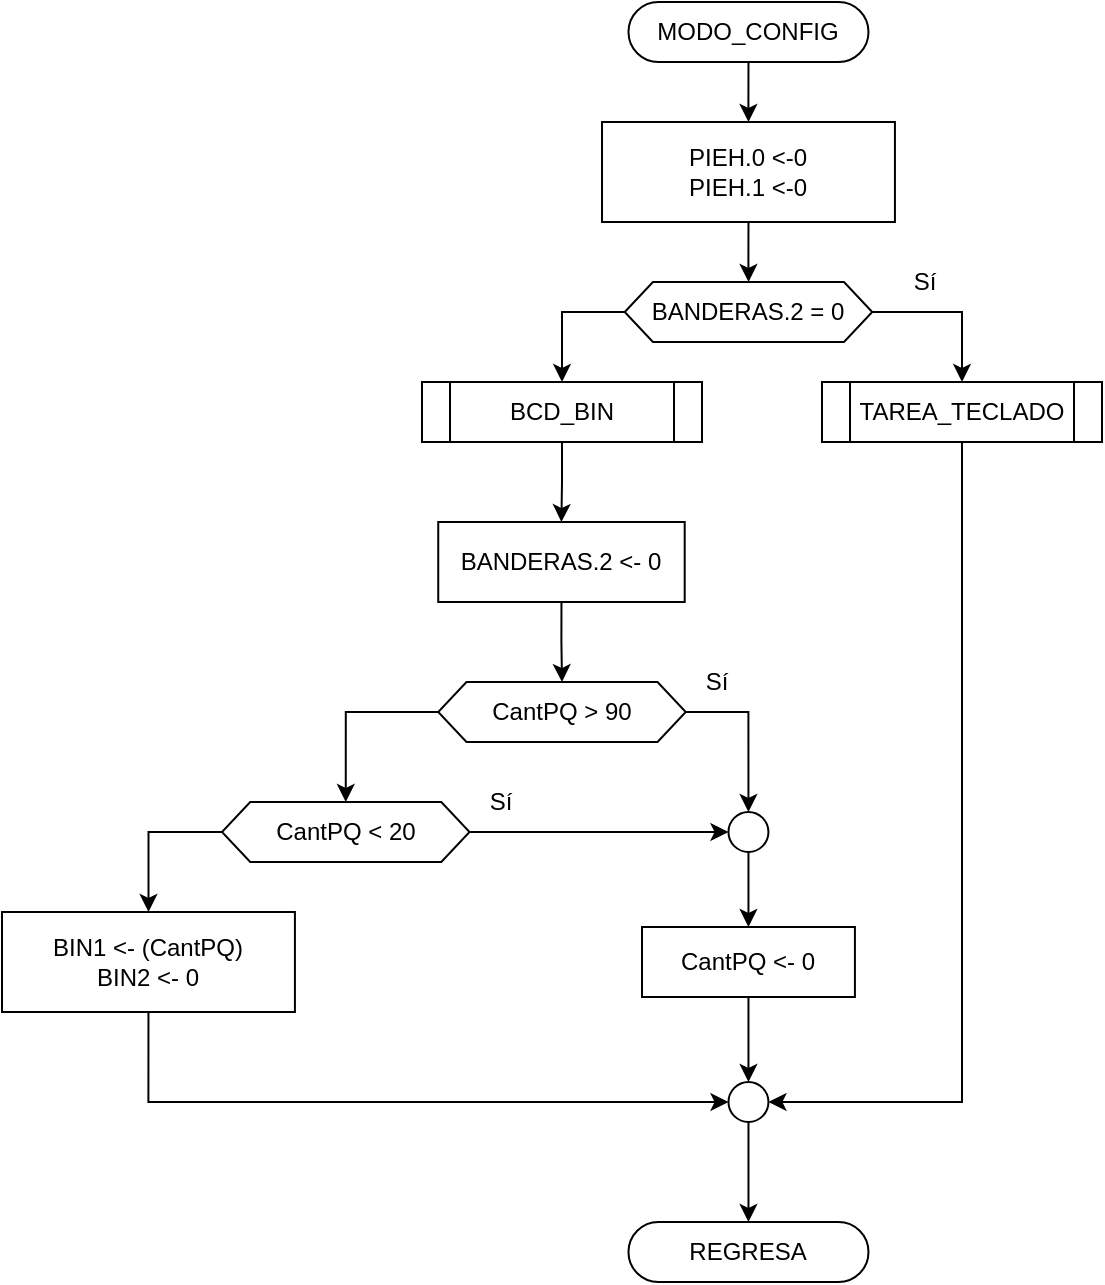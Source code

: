 <mxfile version="13.3.9" type="device"><diagram id="n9UKLYgIeXgXF9wqxJ2O" name="Page-1"><mxGraphModel dx="1652" dy="811" grid="1" gridSize="10" guides="1" tooltips="1" connect="1" arrows="1" fold="1" page="1" pageScale="1" pageWidth="827" pageHeight="1169" math="0" shadow="0"><root><mxCell id="0"/><mxCell id="1" parent="0"/><mxCell id="t-FMP8WpGoCZJFoMs3YB-1" style="edgeStyle=orthogonalEdgeStyle;rounded=0;orthogonalLoop=1;jettySize=auto;html=1;exitX=0.5;exitY=1;exitDx=0;exitDy=0;" edge="1" parent="1" source="t-FMP8WpGoCZJFoMs3YB-2" target="t-FMP8WpGoCZJFoMs3YB-4"><mxGeometry relative="1" as="geometry"/></mxCell><mxCell id="t-FMP8WpGoCZJFoMs3YB-2" value="MODO_CONFIG" style="rounded=1;whiteSpace=wrap;html=1;fontSize=12;glass=0;strokeWidth=1;shadow=0;arcSize=50;" vertex="1" parent="1"><mxGeometry x="-466.76" y="70" width="120" height="30" as="geometry"/></mxCell><mxCell id="t-FMP8WpGoCZJFoMs3YB-3" style="edgeStyle=orthogonalEdgeStyle;rounded=0;orthogonalLoop=1;jettySize=auto;html=1;exitX=0.5;exitY=1;exitDx=0;exitDy=0;" edge="1" parent="1" source="t-FMP8WpGoCZJFoMs3YB-4" target="t-FMP8WpGoCZJFoMs3YB-6"><mxGeometry relative="1" as="geometry"><mxPoint x="-406.76" y="190" as="targetPoint"/></mxGeometry></mxCell><mxCell id="t-FMP8WpGoCZJFoMs3YB-4" value="PIEH.0 &amp;lt;-0&lt;br&gt;PIEH.1 &amp;lt;-0" style="rounded=0;whiteSpace=wrap;html=1;" vertex="1" parent="1"><mxGeometry x="-479.99" y="130" width="146.46" height="50" as="geometry"/></mxCell><mxCell id="t-FMP8WpGoCZJFoMs3YB-8" style="edgeStyle=orthogonalEdgeStyle;rounded=0;orthogonalLoop=1;jettySize=auto;html=1;exitX=1;exitY=0.5;exitDx=0;exitDy=0;entryX=0.5;entryY=0;entryDx=0;entryDy=0;" edge="1" parent="1" source="t-FMP8WpGoCZJFoMs3YB-6" target="t-FMP8WpGoCZJFoMs3YB-7"><mxGeometry relative="1" as="geometry"/></mxCell><mxCell id="t-FMP8WpGoCZJFoMs3YB-11" style="edgeStyle=orthogonalEdgeStyle;rounded=0;orthogonalLoop=1;jettySize=auto;html=1;exitX=0;exitY=0.5;exitDx=0;exitDy=0;entryX=0.5;entryY=0;entryDx=0;entryDy=0;" edge="1" parent="1" source="t-FMP8WpGoCZJFoMs3YB-6" target="t-FMP8WpGoCZJFoMs3YB-10"><mxGeometry relative="1" as="geometry"/></mxCell><mxCell id="t-FMP8WpGoCZJFoMs3YB-6" value="BANDERAS.2 = 0" style="shape=hexagon;perimeter=hexagonPerimeter2;whiteSpace=wrap;html=1;size=0.114;" vertex="1" parent="1"><mxGeometry x="-468.64" y="210" width="123.76" height="30" as="geometry"/></mxCell><mxCell id="t-FMP8WpGoCZJFoMs3YB-35" style="edgeStyle=orthogonalEdgeStyle;rounded=0;orthogonalLoop=1;jettySize=auto;html=1;exitX=0.5;exitY=1;exitDx=0;exitDy=0;entryX=1;entryY=0.5;entryDx=0;entryDy=0;" edge="1" parent="1" source="t-FMP8WpGoCZJFoMs3YB-7" target="t-FMP8WpGoCZJFoMs3YB-16"><mxGeometry relative="1" as="geometry"/></mxCell><mxCell id="t-FMP8WpGoCZJFoMs3YB-7" value="TAREA_TECLADO" style="shape=process;whiteSpace=wrap;html=1;backgroundOutline=1;" vertex="1" parent="1"><mxGeometry x="-370" y="260" width="140" height="30" as="geometry"/></mxCell><mxCell id="t-FMP8WpGoCZJFoMs3YB-9" value="Sí" style="text;html=1;align=center;verticalAlign=middle;resizable=0;points=[];autosize=1;" vertex="1" parent="1"><mxGeometry x="-333.54" y="200" width="30" height="20" as="geometry"/></mxCell><mxCell id="t-FMP8WpGoCZJFoMs3YB-13" style="edgeStyle=orthogonalEdgeStyle;rounded=0;orthogonalLoop=1;jettySize=auto;html=1;exitX=0.5;exitY=1;exitDx=0;exitDy=0;" edge="1" parent="1" source="t-FMP8WpGoCZJFoMs3YB-10" target="t-FMP8WpGoCZJFoMs3YB-12"><mxGeometry relative="1" as="geometry"/></mxCell><mxCell id="t-FMP8WpGoCZJFoMs3YB-10" value="BCD_BIN" style="shape=process;whiteSpace=wrap;html=1;backgroundOutline=1;" vertex="1" parent="1"><mxGeometry x="-570" y="260" width="140" height="30" as="geometry"/></mxCell><mxCell id="t-FMP8WpGoCZJFoMs3YB-15" style="edgeStyle=orthogonalEdgeStyle;rounded=0;orthogonalLoop=1;jettySize=auto;html=1;exitX=0.5;exitY=1;exitDx=0;exitDy=0;entryX=0.5;entryY=0;entryDx=0;entryDy=0;" edge="1" parent="1" source="t-FMP8WpGoCZJFoMs3YB-12" target="t-FMP8WpGoCZJFoMs3YB-14"><mxGeometry relative="1" as="geometry"/></mxCell><mxCell id="t-FMP8WpGoCZJFoMs3YB-12" value="BANDERAS.2 &amp;lt;- 0" style="rounded=0;whiteSpace=wrap;html=1;" vertex="1" parent="1"><mxGeometry x="-561.88" y="330" width="123.23" height="40" as="geometry"/></mxCell><mxCell id="t-FMP8WpGoCZJFoMs3YB-21" style="edgeStyle=orthogonalEdgeStyle;rounded=0;orthogonalLoop=1;jettySize=auto;html=1;exitX=0;exitY=0.5;exitDx=0;exitDy=0;entryX=0.5;entryY=0;entryDx=0;entryDy=0;" edge="1" parent="1" source="t-FMP8WpGoCZJFoMs3YB-14" target="t-FMP8WpGoCZJFoMs3YB-20"><mxGeometry relative="1" as="geometry"/></mxCell><mxCell id="t-FMP8WpGoCZJFoMs3YB-29" style="edgeStyle=orthogonalEdgeStyle;rounded=0;orthogonalLoop=1;jettySize=auto;html=1;exitX=1;exitY=0.5;exitDx=0;exitDy=0;entryX=0.5;entryY=0;entryDx=0;entryDy=0;" edge="1" parent="1" source="t-FMP8WpGoCZJFoMs3YB-14" target="t-FMP8WpGoCZJFoMs3YB-26"><mxGeometry relative="1" as="geometry"/></mxCell><mxCell id="t-FMP8WpGoCZJFoMs3YB-14" value="CantPQ &amp;gt; 90" style="shape=hexagon;perimeter=hexagonPerimeter2;whiteSpace=wrap;html=1;size=0.114;" vertex="1" parent="1"><mxGeometry x="-561.88" y="410" width="123.76" height="30" as="geometry"/></mxCell><mxCell id="t-FMP8WpGoCZJFoMs3YB-18" style="edgeStyle=orthogonalEdgeStyle;rounded=0;orthogonalLoop=1;jettySize=auto;html=1;exitX=0.5;exitY=1;exitDx=0;exitDy=0;entryX=0.5;entryY=0;entryDx=0;entryDy=0;" edge="1" parent="1" source="t-FMP8WpGoCZJFoMs3YB-16" target="t-FMP8WpGoCZJFoMs3YB-17"><mxGeometry relative="1" as="geometry"/></mxCell><mxCell id="t-FMP8WpGoCZJFoMs3YB-16" value="" style="ellipse;whiteSpace=wrap;html=1;aspect=fixed;" vertex="1" parent="1"><mxGeometry x="-416.76" y="610" width="20" height="20" as="geometry"/></mxCell><mxCell id="t-FMP8WpGoCZJFoMs3YB-17" value="REGRESA" style="rounded=1;whiteSpace=wrap;html=1;fontSize=12;glass=0;strokeWidth=1;shadow=0;arcSize=50;" vertex="1" parent="1"><mxGeometry x="-466.76" y="680" width="120" height="30" as="geometry"/></mxCell><mxCell id="t-FMP8WpGoCZJFoMs3YB-28" style="edgeStyle=orthogonalEdgeStyle;rounded=0;orthogonalLoop=1;jettySize=auto;html=1;exitX=1;exitY=0.5;exitDx=0;exitDy=0;" edge="1" parent="1" source="t-FMP8WpGoCZJFoMs3YB-20" target="t-FMP8WpGoCZJFoMs3YB-26"><mxGeometry relative="1" as="geometry"/></mxCell><mxCell id="t-FMP8WpGoCZJFoMs3YB-32" style="edgeStyle=orthogonalEdgeStyle;rounded=0;orthogonalLoop=1;jettySize=auto;html=1;exitX=0;exitY=0.5;exitDx=0;exitDy=0;" edge="1" parent="1" source="t-FMP8WpGoCZJFoMs3YB-20" target="t-FMP8WpGoCZJFoMs3YB-30"><mxGeometry relative="1" as="geometry"/></mxCell><mxCell id="t-FMP8WpGoCZJFoMs3YB-20" value="CantPQ &amp;lt; 20" style="shape=hexagon;perimeter=hexagonPerimeter2;whiteSpace=wrap;html=1;size=0.114;" vertex="1" parent="1"><mxGeometry x="-670" y="470" width="123.76" height="30" as="geometry"/></mxCell><mxCell id="t-FMP8WpGoCZJFoMs3YB-23" value="Sí" style="text;html=1;align=center;verticalAlign=middle;resizable=0;points=[];autosize=1;" vertex="1" parent="1"><mxGeometry x="-438.12" y="400" width="30" height="20" as="geometry"/></mxCell><mxCell id="t-FMP8WpGoCZJFoMs3YB-24" value="Sí" style="text;html=1;align=center;verticalAlign=middle;resizable=0;points=[];autosize=1;" vertex="1" parent="1"><mxGeometry x="-546.24" y="460" width="30" height="20" as="geometry"/></mxCell><mxCell id="t-FMP8WpGoCZJFoMs3YB-33" style="edgeStyle=orthogonalEdgeStyle;rounded=0;orthogonalLoop=1;jettySize=auto;html=1;exitX=0.5;exitY=1;exitDx=0;exitDy=0;" edge="1" parent="1" source="t-FMP8WpGoCZJFoMs3YB-25" target="t-FMP8WpGoCZJFoMs3YB-16"><mxGeometry relative="1" as="geometry"/></mxCell><mxCell id="t-FMP8WpGoCZJFoMs3YB-25" value="CantPQ &amp;lt;- 0" style="rounded=0;whiteSpace=wrap;html=1;" vertex="1" parent="1"><mxGeometry x="-460" y="532.5" width="106.46" height="35" as="geometry"/></mxCell><mxCell id="t-FMP8WpGoCZJFoMs3YB-27" style="edgeStyle=orthogonalEdgeStyle;rounded=0;orthogonalLoop=1;jettySize=auto;html=1;exitX=0.5;exitY=1;exitDx=0;exitDy=0;entryX=0.5;entryY=0;entryDx=0;entryDy=0;" edge="1" parent="1" source="t-FMP8WpGoCZJFoMs3YB-26" target="t-FMP8WpGoCZJFoMs3YB-25"><mxGeometry relative="1" as="geometry"/></mxCell><mxCell id="t-FMP8WpGoCZJFoMs3YB-26" value="" style="ellipse;whiteSpace=wrap;html=1;aspect=fixed;" vertex="1" parent="1"><mxGeometry x="-416.77" y="475" width="20" height="20" as="geometry"/></mxCell><mxCell id="t-FMP8WpGoCZJFoMs3YB-34" style="edgeStyle=orthogonalEdgeStyle;rounded=0;orthogonalLoop=1;jettySize=auto;html=1;exitX=0.5;exitY=1;exitDx=0;exitDy=0;entryX=0;entryY=0.5;entryDx=0;entryDy=0;" edge="1" parent="1" source="t-FMP8WpGoCZJFoMs3YB-30" target="t-FMP8WpGoCZJFoMs3YB-16"><mxGeometry relative="1" as="geometry"/></mxCell><mxCell id="t-FMP8WpGoCZJFoMs3YB-30" value="BIN1 &amp;lt;- (CantPQ)&lt;br&gt;BIN2 &amp;lt;- 0" style="rounded=0;whiteSpace=wrap;html=1;" vertex="1" parent="1"><mxGeometry x="-780" y="525" width="146.46" height="50" as="geometry"/></mxCell></root></mxGraphModel></diagram></mxfile>